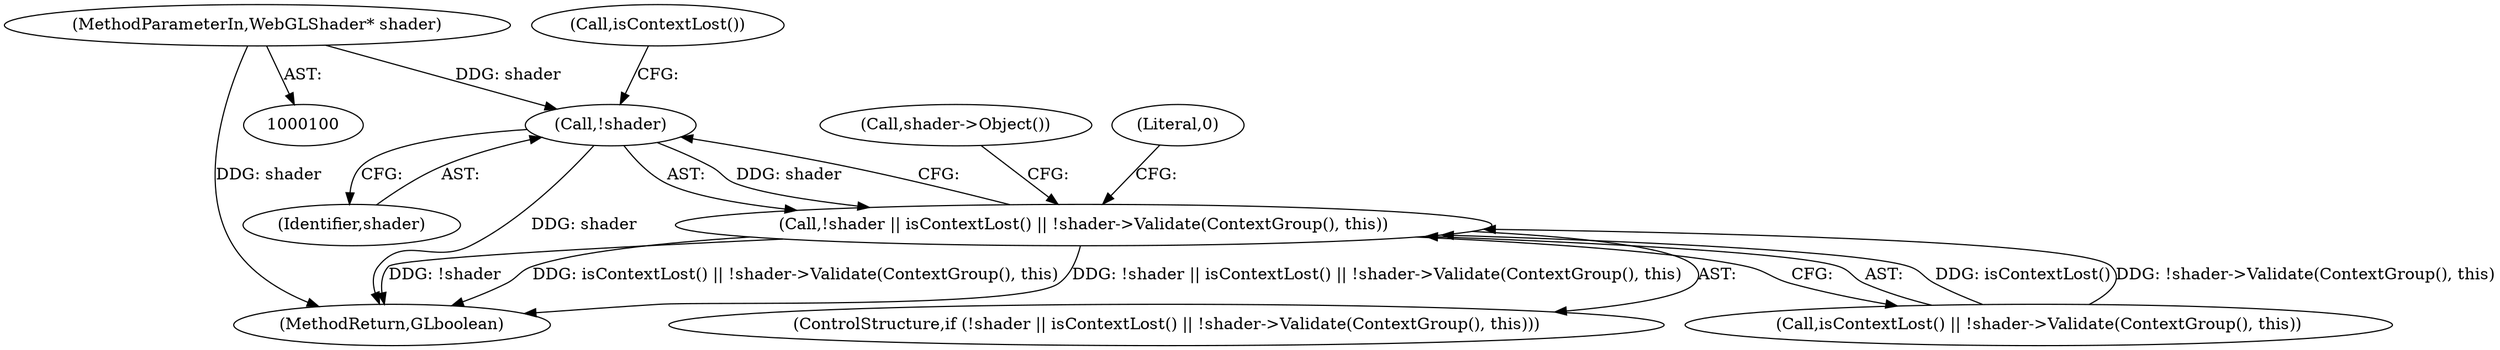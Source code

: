 digraph "0_Chrome_98095c718d7580b5d6715e5bfd8698234ecb4470_9@pointer" {
"1000105" [label="(Call,!shader)"];
"1000101" [label="(MethodParameterIn,WebGLShader* shader)"];
"1000104" [label="(Call,!shader || isContextLost() || !shader->Validate(ContextGroup(), this))"];
"1000117" [label="(Call,shader->Object())"];
"1000108" [label="(Call,isContextLost())"];
"1000114" [label="(Literal,0)"];
"1000106" [label="(Identifier,shader)"];
"1000118" [label="(MethodReturn,GLboolean)"];
"1000103" [label="(ControlStructure,if (!shader || isContextLost() || !shader->Validate(ContextGroup(), this)))"];
"1000105" [label="(Call,!shader)"];
"1000104" [label="(Call,!shader || isContextLost() || !shader->Validate(ContextGroup(), this))"];
"1000101" [label="(MethodParameterIn,WebGLShader* shader)"];
"1000107" [label="(Call,isContextLost() || !shader->Validate(ContextGroup(), this))"];
"1000105" -> "1000104"  [label="AST: "];
"1000105" -> "1000106"  [label="CFG: "];
"1000106" -> "1000105"  [label="AST: "];
"1000108" -> "1000105"  [label="CFG: "];
"1000104" -> "1000105"  [label="CFG: "];
"1000105" -> "1000118"  [label="DDG: shader"];
"1000105" -> "1000104"  [label="DDG: shader"];
"1000101" -> "1000105"  [label="DDG: shader"];
"1000101" -> "1000100"  [label="AST: "];
"1000101" -> "1000118"  [label="DDG: shader"];
"1000104" -> "1000103"  [label="AST: "];
"1000104" -> "1000107"  [label="CFG: "];
"1000107" -> "1000104"  [label="AST: "];
"1000114" -> "1000104"  [label="CFG: "];
"1000117" -> "1000104"  [label="CFG: "];
"1000104" -> "1000118"  [label="DDG: isContextLost() || !shader->Validate(ContextGroup(), this)"];
"1000104" -> "1000118"  [label="DDG: !shader || isContextLost() || !shader->Validate(ContextGroup(), this)"];
"1000104" -> "1000118"  [label="DDG: !shader"];
"1000107" -> "1000104"  [label="DDG: isContextLost()"];
"1000107" -> "1000104"  [label="DDG: !shader->Validate(ContextGroup(), this)"];
}
